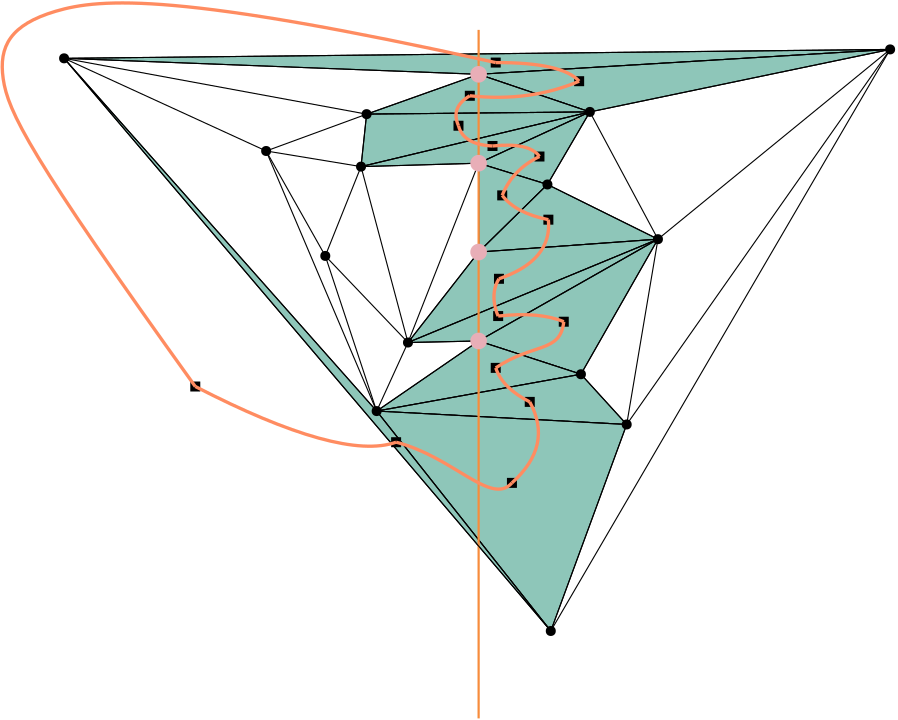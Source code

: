 <?xml version="1.0"?>
<!DOCTYPE ipe SYSTEM "ipe.dtd">
<ipe version="70206" creator="Ipe 7.2.7">
<info created="D:20180531113113" modified="D:20180531125559"/>
<ipestyle name="basic">
<symbol name="arrow/arc(spx)">
<path stroke="sym-stroke" fill="sym-stroke" pen="sym-pen">
0 0 m
-1 0.333 l
-1 -0.333 l
h
</path>
</symbol>
<symbol name="arrow/farc(spx)">
<path stroke="sym-stroke" fill="white" pen="sym-pen">
0 0 m
-1 0.333 l
-1 -0.333 l
h
</path>
</symbol>
<symbol name="arrow/ptarc(spx)">
<path stroke="sym-stroke" fill="sym-stroke" pen="sym-pen">
0 0 m
-1 0.333 l
-0.8 0 l
-1 -0.333 l
h
</path>
</symbol>
<symbol name="arrow/fptarc(spx)">
<path stroke="sym-stroke" fill="white" pen="sym-pen">
0 0 m
-1 0.333 l
-0.8 0 l
-1 -0.333 l
h
</path>
</symbol>
<symbol name="mark/circle(sx)" transformations="translations">
<path fill="sym-stroke">
0.6 0 0 0.6 0 0 e
0.4 0 0 0.4 0 0 e
</path>
</symbol>
<symbol name="mark/disk(sx)" transformations="translations">
<path fill="sym-stroke">
0.6 0 0 0.6 0 0 e
</path>
</symbol>
<symbol name="mark/fdisk(sfx)" transformations="translations">
<group>
<path fill="sym-fill">
0.5 0 0 0.5 0 0 e
</path>
<path fill="sym-stroke" fillrule="eofill">
0.6 0 0 0.6 0 0 e
0.4 0 0 0.4 0 0 e
</path>
</group>
</symbol>
<symbol name="mark/box(sx)" transformations="translations">
<path fill="sym-stroke" fillrule="eofill">
-0.6 -0.6 m
0.6 -0.6 l
0.6 0.6 l
-0.6 0.6 l
h
-0.4 -0.4 m
0.4 -0.4 l
0.4 0.4 l
-0.4 0.4 l
h
</path>
</symbol>
<symbol name="mark/square(sx)" transformations="translations">
<path fill="sym-stroke">
-0.6 -0.6 m
0.6 -0.6 l
0.6 0.6 l
-0.6 0.6 l
h
</path>
</symbol>
<symbol name="mark/fsquare(sfx)" transformations="translations">
<group>
<path fill="sym-fill">
-0.5 -0.5 m
0.5 -0.5 l
0.5 0.5 l
-0.5 0.5 l
h
</path>
<path fill="sym-stroke" fillrule="eofill">
-0.6 -0.6 m
0.6 -0.6 l
0.6 0.6 l
-0.6 0.6 l
h
-0.4 -0.4 m
0.4 -0.4 l
0.4 0.4 l
-0.4 0.4 l
h
</path>
</group>
</symbol>
<symbol name="mark/cross(sx)" transformations="translations">
<group>
<path fill="sym-stroke">
-0.43 -0.57 m
0.57 0.43 l
0.43 0.57 l
-0.57 -0.43 l
h
</path>
<path fill="sym-stroke">
-0.43 0.57 m
0.57 -0.43 l
0.43 -0.57 l
-0.57 0.43 l
h
</path>
</group>
</symbol>
<symbol name="arrow/fnormal(spx)">
<path stroke="sym-stroke" fill="white" pen="sym-pen">
0 0 m
-1 0.333 l
-1 -0.333 l
h
</path>
</symbol>
<symbol name="arrow/pointed(spx)">
<path stroke="sym-stroke" fill="sym-stroke" pen="sym-pen">
0 0 m
-1 0.333 l
-0.8 0 l
-1 -0.333 l
h
</path>
</symbol>
<symbol name="arrow/fpointed(spx)">
<path stroke="sym-stroke" fill="white" pen="sym-pen">
0 0 m
-1 0.333 l
-0.8 0 l
-1 -0.333 l
h
</path>
</symbol>
<symbol name="arrow/linear(spx)">
<path stroke="sym-stroke" pen="sym-pen">
-1 0.333 m
0 0 l
-1 -0.333 l
</path>
</symbol>
<symbol name="arrow/fdouble(spx)">
<path stroke="sym-stroke" fill="white" pen="sym-pen">
0 0 m
-1 0.333 l
-1 -0.333 l
h
-1 0 m
-2 0.333 l
-2 -0.333 l
h
</path>
</symbol>
<symbol name="arrow/double(spx)">
<path stroke="sym-stroke" fill="sym-stroke" pen="sym-pen">
0 0 m
-1 0.333 l
-1 -0.333 l
h
-1 0 m
-2 0.333 l
-2 -0.333 l
h
</path>
</symbol>
<pen name="heavier" value="0.8"/>
<pen name="fat" value="1.2"/>
<pen name="ultrafat" value="2"/>
<symbolsize name="large" value="5"/>
<symbolsize name="small" value="2"/>
<symbolsize name="tiny" value="1.1"/>
<arrowsize name="large" value="10"/>
<arrowsize name="small" value="5"/>
<arrowsize name="tiny" value="3"/>
<color name="red" value="1 0 0"/>
<color name="green" value="0 1 0"/>
<color name="blue" value="0 0 1"/>
<color name="yellow" value="1 1 0"/>
<color name="orange" value="1 0.647 0"/>
<color name="gold" value="1 0.843 0"/>
<color name="purple" value="0.627 0.125 0.941"/>
<color name="gray" value="0.745"/>
<color name="brown" value="0.647 0.165 0.165"/>
<color name="navy" value="0 0 0.502"/>
<color name="pink" value="1 0.753 0.796"/>
<color name="seagreen" value="0.18 0.545 0.341"/>
<color name="turquoise" value="0.251 0.878 0.816"/>
<color name="violet" value="0.933 0.51 0.933"/>
<color name="darkblue" value="0 0 0.545"/>
<color name="darkcyan" value="0 0.545 0.545"/>
<color name="darkgray" value="0.663"/>
<color name="darkgreen" value="0 0.392 0"/>
<color name="darkmagenta" value="0.545 0 0.545"/>
<color name="darkorange" value="1 0.549 0"/>
<color name="darkred" value="0.545 0 0"/>
<color name="lightblue" value="0.678 0.847 0.902"/>
<color name="lightcyan" value="0.878 1 1"/>
<color name="lightgray" value="0.827"/>
<color name="lightgreen" value="0.565 0.933 0.565"/>
<color name="lightyellow" value="1 1 0.878"/>
<dashstyle name="dashed" value="[4] 0"/>
<dashstyle name="dotted" value="[1 3] 0"/>
<dashstyle name="dash dotted" value="[4 2 1 2] 0"/>
<dashstyle name="dash dot dotted" value="[4 2 1 2 1 2] 0"/>
<textsize name="large" value="\large"/>
<textsize name="small" value="\small"/>
<textsize name="tiny" value="\tiny"/>
<textsize name="Large" value="\Large"/>
<textsize name="LARGE" value="\LARGE"/>
<textsize name="huge" value="\huge"/>
<textsize name="Huge" value="\Huge"/>
<textsize name="footnote" value="\footnotesize"/>
<textstyle name="center" begin="\begin{center}" end="\end{center}"/>
<textstyle name="itemize" begin="\begin{itemize}" end="\end{itemize}"/>
<textstyle name="item" begin="\begin{itemize}\item{}" end="\end{itemize}"/>
<gridsize name="4 pts" value="4"/>
<gridsize name="8 pts (~3 mm)" value="8"/>
<gridsize name="16 pts (~6 mm)" value="16"/>
<gridsize name="32 pts (~12 mm)" value="32"/>
<gridsize name="10 pts (~3.5 mm)" value="10"/>
<gridsize name="20 pts (~7 mm)" value="20"/>
<gridsize name="14 pts (~5 mm)" value="14"/>
<gridsize name="28 pts (~10 mm)" value="28"/>
<gridsize name="56 pts (~20 mm)" value="56"/>
<anglesize name="90 deg" value="90"/>
<anglesize name="60 deg" value="60"/>
<anglesize name="45 deg" value="45"/>
<anglesize name="30 deg" value="30"/>
<anglesize name="22.5 deg" value="22.5"/>
<opacity name="10%" value="0.1"/>
<opacity name="30%" value="0.3"/>
<opacity name="50%" value="0.5"/>
<opacity name="75%" value="0.75"/>
<tiling name="falling" angle="-60" step="4" width="1"/>
<tiling name="rising" angle="30" step="4" width="1"/>
</ipestyle>
<ipestyle name="odscolors">
<color name="usc gold" value="1 0.807 0.019"/>
<color name="tigers eye" value="0.968 0.549 0.235"/>
<color name="pearl aqua" value="0.556 0.776 0.725"/>
<color name="granny smith apple" value="0.733 0.858 0.607"/>
<color name="pale chestnut" value="0.909 0.682 0.717"/>
<color name="columbia blue" value="0.745 0.847 0.831"/>
<color name="magic mint" value="0.647 1 0.839"/>
<color name="light salmon" value="0.98 0.635 0.458"/>
<color name="dutch white" value="0.866 0.878 0.741"/>
<color name="medium sea green" value="0.266 0.686 0.411"/>
<color name="pink-orange" value="1 0.549 0.38"/>
<color name="diamond" value="0.721 0.882 1"/>
<color name="laurel green" value="0.67 0.768 0.631"/>
<color name="steel teal" value="0.4 0.521 0.525"/>
<color name="rose gold" value="0.741 0.419 0.45"/>
<color name="myrtle green" value="0.196 0.454 0.427"/>
<color name="pink raspberry" value="0.639 0.043 0.215"/>
<color name="trolley grey" value="0.505 0.498 0.458"/>
<color name="midnight green" value="0.062 0.309 0.333"/>
<color name="paynes grey" value="0.345 0.435 0.486"/>
</ipestyle>
<page>
<layer name="G0"/>
<layer name="Y"/>
<layer name="G1"/>
<layer name="G2"/>
<view layers="G0 Y" active="G0"/>
<view layers="G0 Y" active="G0"/>
<view layers="Y G1" active="G1"/>
<view layers="Y G2" active="G2"/>
<path layer="G0" stroke="black" fill="pearl aqua">
106.769 757.747 m
256 752 l
404.143 760.962 l
h
</path>
<path stroke="black" fill="pearl aqua">
256 752 m
296.043 738.458 l
404.143 760.962 l
h
</path>
<path stroke="black" fill="pearl aqua">
296.043 738.458 m
256 752 l
215.672 737.655 l
h
</path>
<path stroke="black" fill="pearl aqua">
296.043 738.458 m
215.672 737.655 l
213.663 718.767 l
h
</path>
<path stroke="black" fill="pearl aqua">
296.043 738.458 m
213.663 718.767 l
256 720 l
h
</path>
<path stroke="black" fill="pearl aqua">
296.043 738.458 m
256 720 l
280.773 712.338 l
h
</path>
<path stroke="black" fill="pearl aqua">
256 720 m
256 688 l
280.773 712.338 l
h
</path>
<path stroke="black" fill="pearl aqua">
280.773 712.338 m
256 688 l
320.557 692.647 l
h
</path>
<path stroke="black" fill="pearl aqua">
320.557 692.647 m
256 688 l
230.566 655.439 l
h
</path>
<path stroke="black" fill="pearl aqua">
320.557 692.647 m
230.566 655.439 l
256 656 l
h
</path>
<path stroke="black" fill="pearl aqua">
256 656 m
292.828 644.022 l
320.557 692.647 l
h
</path>
<path stroke="black" fill="pearl aqua">
256 656 m
219.289 630.761 l
292.828 644.022 l
h
</path>
<path stroke="black" fill="pearl aqua">
219.289 630.761 m
309.305 625.938 l
292.828 644.022 l
h
</path>
<path stroke="black" fill="pearl aqua">
219.289 630.761 m
281.978 551.595 l
309.305 625.938 l
h
</path>
<path stroke="black" fill="pearl aqua">
106.769 757.747 m
281.978 551.595 l
219.289 630.761 l
h
</path>
<use name="mark/disk(sx)" pos="215.672 737.655" size="normal" stroke="black"/>
<use name="mark/disk(sx)" pos="296.043 738.458" size="normal" stroke="black"/>
<use name="mark/disk(sx)" pos="213.663 718.767" size="normal" stroke="black"/>
<use name="mark/disk(sx)" pos="179.505 724.393" size="normal" stroke="black"/>
<use name="mark/disk(sx)" pos="200.803 686.619" size="normal" stroke="black"/>
<use name="mark/disk(sx)" pos="280.773 712.338" size="normal" stroke="black"/>
<use matrix="1 0 0 1 22.504 14.4669" name="mark/disk(sx)" pos="298.053 678.18" size="normal" stroke="black"/>
<use matrix="1 0 0 1 8.46434 -4.65739" name="mark/disk(sx)" pos="222.102 660.096" size="normal" stroke="black"/>
<use name="mark/disk(sx)" pos="219.289 630.761" size="normal" stroke="black"/>
<use name="mark/disk(sx)" pos="292.828 644.022" size="normal" stroke="black"/>
<use name="mark/disk(sx)" pos="309.305 625.938" size="normal" stroke="black"/>
<path stroke="black">
219.289 630.761 m
309.305 625.938 l
</path>
<path stroke="black">
309.305 625.938 m
292.828 644.022 l
</path>
<path stroke="black">
292.828 644.022 m
256 656 l
</path>
<path stroke="black">
256 656 m
219.289 630.761 l
</path>
<path stroke="black">
219.289 630.761 m
292.828 644.022 l
</path>
<path stroke="black">
230.566 655.439 m
256 656 l
</path>
<path stroke="black">
230.566 655.439 m
320.557 692.647 l
</path>
<path stroke="black">
320.557 692.647 m
256 656 l
</path>
<path stroke="black">
256 688 m
256 720 l
</path>
<path stroke="black">
256 720 m
230.566 655.439 l
</path>
<path stroke="black">
230.566 655.439 m
256 688 l
</path>
<path stroke="black">
256 688 m
320.557 692.647 l
</path>
<path stroke="black">
320.557 692.647 m
280.773 712.338 l
</path>
<path stroke="black">
280.773 712.338 m
256 720 l
</path>
<path stroke="black">
280.773 712.338 m
256 688 l
</path>
<path stroke="black">
200.803 686.619 m
230.566 655.439 l
</path>
<path stroke="black">
200.803 686.619 m
219.289 630.761 l
</path>
<path stroke="black">
230.566 655.439 m
219.289 630.761 l
</path>
<path stroke="black">
200.803 686.619 m
213.663 718.767 l
</path>
<path stroke="black">
213.663 718.767 m
179.505 724.393 l
</path>
<path stroke="black">
179.505 724.393 m
200.803 686.619 l
</path>
<path stroke="black">
213.663 718.767 m
230.566 655.439 l
</path>
<path stroke="black">
213.663 718.767 m
215.672 737.655 l
</path>
<path stroke="black">
215.672 737.655 m
179.505 724.393 l
</path>
<path stroke="black">
215.672 737.655 m
296.043 738.458 l
</path>
<path stroke="black">
213.663 718.767 m
296.043 738.458 l
</path>
<path stroke="black">
256 720 m
296.043 738.458 l
</path>
<path stroke="black">
256 720 m
213.663 718.767 l
</path>
<path stroke="black">
256 752 m
215.672 737.655 l
</path>
<path stroke="black">
256 752 m
296.043 738.458 l
</path>
<path stroke="black">
296.043 738.458 m
280.773 712.338 l
</path>
<path stroke="black">
320.557 692.647 m
292.828 644.022 l
</path>
<path stroke="black">
320.557 692.647 m
309.305 625.938 l
</path>
<path stroke="black">
219.289 630.761 m
179.505 724.393 l
</path>
<use matrix="1 0 0 1 -21.2984 -0.401857" name="mark/disk(sx)" pos="128.067 758.149" size="normal" stroke="black"/>
<use matrix="1 0 0 1 20.4947 0.803714" name="mark/disk(sx)" pos="383.648 760.159" size="normal" stroke="black"/>
<use matrix="1 0 0 1 0 -30.943" name="mark/disk(sx)" pos="281.978 582.538" size="normal" stroke="black"/>
<path stroke="black">
106.769 757.747 m
256 752 l
</path>
<path stroke="black">
106.769 757.747 m
215.672 737.655 l
</path>
<path stroke="black">
106.769 757.747 m
179.505 724.393 l
</path>
<path stroke="black">
106.769 757.747 m
219.289 630.761 l
</path>
<path stroke="black">
256 752 m
404.143 760.962 l
</path>
<path stroke="black">
106.769 757.747 m
404.143 760.962 l
</path>
<path stroke="black">
404.143 760.962 m
296.043 738.458 l
</path>
<path stroke="black">
404.143 760.962 m
320.557 692.647 l
</path>
<path stroke="black">
404.143 760.962 m
309.305 625.938 l
</path>
<path stroke="black">
219.289 630.761 m
281.978 551.595 l
</path>
<path stroke="black">
281.978 551.595 m
309.305 625.938 l
</path>
<path layer="Y" matrix="1.54917 0 0 1.54917 -140.586 -421.759" stroke="tigers eye" pen="heavier">
256 768 m
256 608 l
</path>
<path layer="G0" stroke="black">
106.769 757.747 m
281.978 551.595 l
</path>
<path stroke="black">
281.978 551.595 m
404.143 760.962 l
</path>
<path stroke="black">
296.043 738.458 m
320.557 692.647 l
</path>
<use name="mark/disk(sx)" pos="256 656" size="large" stroke="pale chestnut"/>
<use name="mark/disk(sx)" pos="256 688" size="large" stroke="pale chestnut"/>
<use name="mark/disk(sx)" pos="256 720" size="large" stroke="pale chestnut"/>
<use name="mark/disk(sx)" pos="256 752" size="large" stroke="pale chestnut"/>
<use layer="G2" matrix="1 0 0 1 -4.42056 8.43857" name="mark/disk(sx)" pos="215.672 737.655" size="normal" stroke="black"/>
<use matrix="1 0 0 1 21.2987 7.23371" name="mark/disk(sx)" pos="296.043 738.458" size="normal" stroke="black"/>
<use matrix="1 0 0 1 15.672 18.8876" name="mark/disk(sx)" pos="213.663 718.767" size="normal" stroke="black"/>
<use matrix="1 0 0 1 -26.5228 12.4579" name="mark/disk(sx)" pos="179.505 724.393" size="normal" stroke="black"/>
<use matrix="1 0 0 1 -14.4667 34.9613" name="mark/disk(sx)" pos="200.803 686.619" size="normal" stroke="black"/>
<use matrix="1 0 0 1 14.1449 12.9018" name="mark/disk(sx)" pos="280.773 712.338" size="normal" stroke="black"/>
<use matrix="1 0 0 1 2.41072 66.3066" name="mark/disk(sx)" pos="222.102 660.096" size="normal" stroke="black"/>
<use matrix="1 0 0 1 11.6534 20.4943" name="mark/disk(sx)" pos="219.289 630.761" size="normal" stroke="black"/>
<use matrix="1 0 0 1 -7.63487 33.354" name="mark/disk(sx)" pos="292.828 644.022" size="normal" stroke="black"/>
<use matrix="1 0 0 1 -10.8506 18.4858" name="mark/disk(sx)" pos="309.305 625.938" size="normal" stroke="black"/>
<path stroke="black">
230.942 651.255 m
298.454 644.424 l
</path>
<path stroke="black">
298.454 644.424 m
285.193 677.376 l
</path>
<path stroke="black">
285.193 677.376 m
256 717.562 l
</path>
<path stroke="black">
256 717.562 m
230.942 651.255 l
</path>
<path stroke="black">
230.942 651.255 m
285.193 677.376 l
</path>
<path stroke="black">
224.513 726.403 m
256 717.562 l
</path>
<path stroke="black">
224.513 726.403 m
331.005 714.749 l
</path>
<path stroke="black">
331.005 714.749 m
256 717.562 l
</path>
<path stroke="black">
256 726.403 m
256 736.047 l
</path>
<path stroke="black">
256 736.047 m
224.513 726.403 l
</path>
<path stroke="black">
224.513 726.403 m
256 726.403 l
</path>
<path stroke="black">
256 726.403 m
331.005 714.749 l
</path>
<path stroke="black">
331.005 714.749 m
294.918 725.24 l
</path>
<path stroke="black">
294.918 725.24 m
256 736.047 l
</path>
<path stroke="black">
294.918 725.24 m
256 726.403 l
</path>
<path stroke="black">
186.336 721.58 m
224.513 726.403 l
</path>
<path stroke="black">
186.336 721.58 m
230.942 651.255 l
</path>
<path stroke="black">
224.513 726.403 m
230.942 651.255 l
</path>
<path stroke="black">
186.336 721.58 m
229.335 737.655 l
</path>
<path stroke="black">
229.335 737.655 m
152.982 736.851 l
</path>
<path stroke="black">
152.982 736.851 m
186.336 721.58 l
</path>
<path stroke="black">
229.335 737.655 m
224.513 726.403 l
</path>
<path stroke="black">
229.335 737.655 m
211.251 746.094 l
</path>
<path stroke="black">
211.251 746.094 m
152.982 736.851 l
</path>
<path stroke="black">
211.251 746.094 m
317.342 745.692 l
</path>
<path stroke="black">
229.335 737.655 m
317.342 745.692 l
</path>
<path stroke="black">
256 736.047 m
317.342 745.692 l
</path>
<path stroke="black">
256 736.047 m
229.335 737.655 l
</path>
<path stroke="black">
256 752 m
211.251 746.094 l
</path>
<path stroke="black">
256 752 m
317.342 745.692 l
</path>
<path stroke="black">
317.342 745.692 m
294.918 725.24 l
</path>
<path stroke="black">
331.005 714.749 m
285.193 677.376 l
</path>
<path stroke="black">
331.005 714.749 m
298.454 644.424 l
</path>
<path stroke="black">
230.942 651.255 m
152.982 736.851 l
</path>
<use matrix="1 0 0 1 -21.2988 -0.401433" name="mark/disk(sx)" pos="128.067 758.149" size="normal" stroke="black"/>
<use matrix="1 0 0 1 20.4943 0.804138" name="mark/disk(sx)" pos="383.648 760.159" size="normal" stroke="black"/>
<use matrix="1 0 0 1 -0.00037638 -30.9426" name="mark/disk(sx)" pos="281.978 582.538" size="normal" stroke="black"/>
<path stroke="black">
106.769 757.747 m
256 752 l
</path>
<path stroke="black">
106.769 757.747 m
211.251 746.094 l
</path>
<path stroke="black">
106.769 757.747 m
152.982 736.851 l
</path>
<path stroke="black">
106.769 757.747 m
230.942 651.255 l
</path>
<path stroke="black">
256 752 m
404.143 760.962 l
</path>
<path matrix="1 0 0 1 -0.00037638 0.00042382" stroke="black">
106.769 757.747 m
404.143 760.962 l
</path>
<path stroke="black">
404.143 760.962 m
317.342 745.692 l
</path>
<path stroke="black">
404.143 760.962 m
331.005 714.749 l
</path>
<path stroke="black">
404.143 760.962 m
298.454 644.424 l
</path>
<path stroke="black">
230.942 651.255 m
281.978 551.595 l
</path>
<path stroke="black">
281.978 551.595 m
298.454 644.424 l
</path>
<path matrix="1 0 0 1 -0.00037638 0.00042382" stroke="black">
106.769 757.747 m
281.978 551.595 l
</path>
<path matrix="1 0 0 1 -0.00037638 0.00042382" stroke="black">
281.978 551.595 m
404.143 760.962 l
</path>
<path stroke="black">
317.342 745.692 m
331.005 714.749 l
</path>
<use matrix="1 0 0 1 0 61.5617" name="mark/disk(sx)" pos="256 656" size="large" stroke="pale chestnut"/>
<use matrix="1 0 0 1 0 38.4026" name="mark/disk(sx)" pos="256 688" size="large" stroke="pale chestnut"/>
<use matrix="1 0 0 1 0 16.0471" name="mark/disk(sx)" pos="256 720" size="large" stroke="pale chestnut"/>
<use matrix="1 0 0 1 -0.00037638 0.00042382" name="mark/disk(sx)" pos="256 752" size="large" stroke="pale chestnut"/>
<use matrix="1 0 0 1 10.4482 22.1013" name="mark/disk(sx)" pos="320.557 692.647" size="normal" stroke="black"/>
<use layer="G1" matrix="1 0 0 1 -3.4795 -12.0545" name="mark/disk(sx)" pos="215.672 737.655" size="normal" stroke="black"/>
<use matrix="1 0 0 1 -17.984 -27.6002" name="mark/disk(sx)" pos="296.043 738.458" size="normal" stroke="black"/>
<use matrix="1 0 0 1 21.8325 -11.9515" name="mark/disk(sx)" pos="213.663 718.767" size="normal" stroke="black"/>
<use matrix="1 0 0 1 -0.00041874 0.00017397" name="mark/disk(sx)" pos="179.505 724.393" size="normal" stroke="black"/>
<use matrix="1 0 0 1 4.69775 11.7449" name="mark/disk(sx)" pos="200.803 686.619" size="normal" stroke="black"/>
<use matrix="1 0 0 1 4.65734 -43.0926" name="mark/disk(sx)" pos="280.773 712.338" size="normal" stroke="black"/>
<use matrix="1 0 0 1 23.5778 -26.4309" name="mark/disk(sx)" pos="219.289 630.761" size="normal" stroke="black"/>
<use matrix="1 0 0 1 -11.9156 -30.6561" name="mark/disk(sx)" pos="292.828 644.022" size="normal" stroke="black"/>
<use matrix="1 0 0 1 -25.5392 -38.7285" name="mark/disk(sx)" pos="309.305 625.938" size="normal" stroke="black"/>
<path stroke="black">
242.867 604.33 m
283.766 587.21 l
</path>
<path stroke="black">
283.766 587.21 m
280.912 613.366 l
</path>
<path stroke="black">
280.912 613.366 m
256 613.366 l
</path>
<path stroke="black">
256 613.366 m
242.867 604.33 l
</path>
<path stroke="black">
242.867 604.33 m
280.912 613.366 l
</path>
<path stroke="black">
230.566 655.439 m
256 613.366 l
</path>
<path stroke="black">
230.566 655.439 m
292.179 632.899 l
</path>
<path stroke="black">
292.179 632.899 m
256 613.366 l
</path>
<path stroke="black">
256 648.32 m
256 657.118 l
</path>
<path stroke="black">
256 657.118 m
230.566 655.439 l
</path>
<path stroke="black">
230.566 655.439 m
256 648.32 l
</path>
<path stroke="black">
256 648.32 m
292.179 632.899 l
</path>
<path stroke="black">
292.179 632.899 m
285.43 669.245 l
</path>
<path stroke="black">
285.43 669.245 m
256 657.118 l
</path>
<path stroke="black">
285.43 669.245 m
256 648.32 l
</path>
<path stroke="black">
205.501 698.364 m
230.566 655.439 l
</path>
<path stroke="black">
205.501 698.364 m
242.867 604.33 l
</path>
<path stroke="black">
230.566 655.439 m
242.867 604.33 l
</path>
<path stroke="black">
205.501 698.364 m
235.495 706.815 l
</path>
<path stroke="black">
235.495 706.815 m
179.505 724.393 l
</path>
<path stroke="black">
179.505 724.393 m
205.501 698.364 l
</path>
<path stroke="black">
235.495 706.815 m
230.566 655.439 l
</path>
<path stroke="black">
235.495 706.815 m
212.193 725.601 l
</path>
<path stroke="black">
212.193 725.601 m
179.505 724.393 l
</path>
<path stroke="black">
212.193 725.601 m
278.059 710.858 l
</path>
<path stroke="black">
235.495 706.815 m
278.059 710.858 l
</path>
<path stroke="black">
256 657.118 m
278.059 710.858 l
</path>
<path stroke="black">
256 657.118 m
235.495 706.815 l
</path>
<path stroke="black">
256 722.509 m
212.193 725.601 l
</path>
<path stroke="black">
256 722.509 m
278.059 710.858 l
</path>
<path stroke="black">
278.059 710.858 m
285.43 669.245 l
</path>
<path stroke="black">
292.179 632.899 m
280.912 613.366 l
</path>
<path stroke="black">
292.179 632.899 m
283.766 587.21 l
</path>
<path stroke="black">
242.867 604.33 m
179.505 724.393 l
</path>
<use matrix="1 0 0 1 -21.2988 -0.401683" name="mark/disk(sx)" pos="128.067 758.149" size="normal" stroke="black"/>
<use matrix="1 0 0 1 20.4943 0.803888" name="mark/disk(sx)" pos="383.648 760.159" size="normal" stroke="black"/>
<use matrix="1 0 0 1 -0.00041874 -30.9428" name="mark/disk(sx)" pos="281.978 582.538" size="normal" stroke="black"/>
<path stroke="black">
106.769 757.747 m
256 722.509 l
</path>
<path stroke="black">
106.769 757.747 m
212.193 725.601 l
</path>
<path matrix="1 0 0 1 -0.00041874 0.00017397" stroke="black">
106.769 757.747 m
179.505 724.393 l
</path>
<path stroke="black">
106.769 757.747 m
242.867 604.33 l
</path>
<path stroke="black">
256 722.509 m
404.143 760.962 l
</path>
<path matrix="1 0 0 1 -0.00041874 0.00017397" stroke="black">
106.769 757.747 m
404.143 760.962 l
</path>
<path stroke="black">
404.143 760.962 m
278.059 710.858 l
</path>
<path stroke="black">
404.143 760.962 m
292.179 632.899 l
</path>
<path stroke="black">
404.143 760.962 m
283.766 587.21 l
</path>
<path stroke="black">
242.867 604.33 m
281.978 551.595 l
</path>
<path stroke="black">
281.978 551.595 m
283.766 587.21 l
</path>
<path matrix="1 0 0 1 -0.00041874 0.00017397" stroke="black">
106.769 757.747 m
281.978 551.595 l
</path>
<path matrix="1 0 0 1 -0.00041874 0.00017397" stroke="black">
281.978 551.595 m
404.143 760.962 l
</path>
<path stroke="black">
278.059 710.858 m
292.179 632.899 l
</path>
<use matrix="1 0 0 1 0 -42.6341" name="mark/disk(sx)" pos="256 656" size="large" stroke="pale chestnut"/>
<use matrix="1 0 0 1 0 -39.6797" name="mark/disk(sx)" pos="256 688" size="large" stroke="pale chestnut"/>
<use matrix="1 0 0 1 0 -62.8816" name="mark/disk(sx)" pos="256 720" size="large" stroke="pale chestnut"/>
<use matrix="1 0 0 1 0 -29.4907" name="mark/disk(sx)" pos="256 752" size="large" stroke="pale chestnut"/>
<use matrix="1 0 0 1 -28.3778 -59.7477" name="mark/disk(sx)" pos="320.557 692.647" size="normal" stroke="black"/>
<use name="mark/disk(sx)" pos="230.566 655.439" size="normal" stroke="black"/>
<use layer="G0" name="mark/square(sx)" pos="267.992 604.913" size="normal" stroke="black"/>
<use name="mark/square(sx)" pos="274.406 634.068" size="normal" stroke="black"/>
<use name="mark/square(sx)" pos="262.161 646.313" size="normal" stroke="black"/>
<use name="mark/square(sx)" pos="286.651 662.931" size="normal" stroke="black"/>
<use name="mark/square(sx)" pos="263.036 664.971" size="normal" stroke="black"/>
<use name="mark/square(sx)" pos="263.327 678.382" size="normal" stroke="black"/>
<use name="mark/square(sx)" pos="281.112 699.665" size="normal" stroke="black"/>
<use name="mark/square(sx)" pos="264.494 708.411" size="normal" stroke="black"/>
<use name="mark/square(sx)" pos="277.905 722.405" size="normal" stroke="black"/>
<use name="mark/square(sx)" pos="260.995 726.196" size="normal" stroke="black"/>
<use name="mark/square(sx)" pos="248.75 733.484" size="normal" stroke="black"/>
<use name="mark/square(sx)" pos="252.832 744.271" size="normal" stroke="black"/>
<use name="mark/square(sx)" pos="292.19 749.519" size="normal" stroke="black"/>
<use name="mark/square(sx)" pos="262.161 756.225" size="normal" stroke="black"/>
<use name="mark/square(sx)" pos="153.999 639.607" size="normal" stroke="black"/>
<use name="mark/square(sx)" pos="226.294 619.554" size="normal" stroke="black"/>
<path stroke="pink-orange" pen="fat">
153.999 639.607 m
206.517 612.539
226.294 619.554 c
</path>
<path stroke="pink-orange" pen="fat">
226.294 619.554 m
246.884 614.334
260.564 596.392
267.992 604.913 c
</path>
<path stroke="pink-orange" pen="fat">
267.992 604.913 m
282.991 618.37
274.406 634.068 c
</path>
<path stroke="pink-orange" pen="fat">
274.406 634.068 m
264.601 639.003
262.161 646.313 c
</path>
<path stroke="pink-orange" pen="fat">
262.161 646.313 m
275.59 655.374
285.458 651.561
286.651 662.931 c
</path>
<path stroke="pink-orange" pen="fat">
286.651 662.931 m
278.057 666.587
263.036 664.971 c
</path>
<path stroke="pink-orange" pen="fat">
263.036 664.971 m
263.036 664.971
259.443 672.194
263.327 678.382 c
</path>
<path stroke="pink-orange" pen="fat">
263.327 678.382 m
282.542 684.977
281.112 699.665 c
</path>
<path stroke="pink-orange" pen="fat">
281.112 699.665 m
269.311 702.021
264.494 708.411 c
</path>
<path stroke="pink-orange" pen="fat">
264.494 708.411 m
268.189 717.719
277.905 722.405 c
</path>
<path stroke="pink-orange" pen="fat">
277.905 722.405 m
274.244 727.587
260.995 726.196 c
</path>
<path stroke="pink-orange" pen="fat">
260.995 726.196 m
250.472 726.69
248.75 733.484 c
</path>
<path stroke="pink-orange" pen="fat">
248.75 733.484 m
245.763 740.146
252.832 744.271 c
</path>
<path stroke="pink-orange" pen="fat">
252.832 744.271 m
274.469 741.94
292.19 749.519 c
</path>
<path stroke="pink-orange" pen="fat">
292.19 749.519 m
286.13 756.293
262.161 756.225 c
</path>
<path stroke="pink-orange" pen="fat">
262.161 756.225 m
148.366 781.513
91.7044 777.571
78.894 754.414
94.168 722.88
153.999 639.607 c
</path>
</page>
</ipe>
